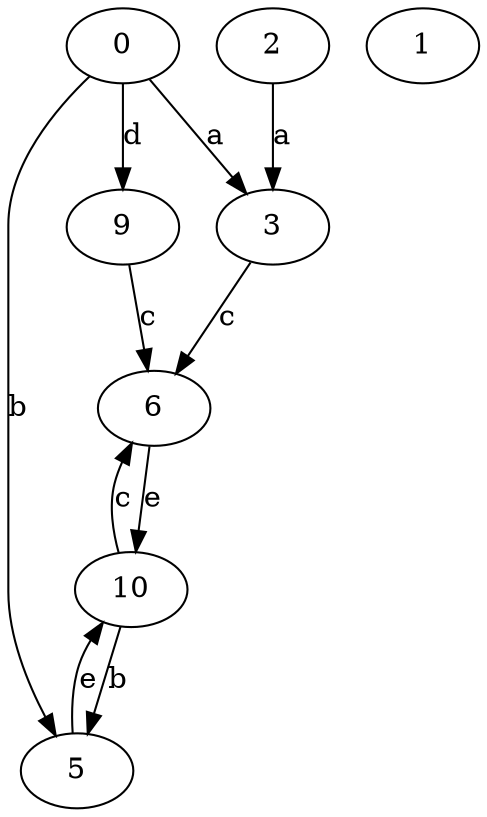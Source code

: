 strict digraph  {
0;
2;
3;
1;
5;
6;
9;
10;
0 -> 3  [label=a];
0 -> 5  [label=b];
0 -> 9  [label=d];
2 -> 3  [label=a];
3 -> 6  [label=c];
5 -> 10  [label=e];
6 -> 10  [label=e];
9 -> 6  [label=c];
10 -> 5  [label=b];
10 -> 6  [label=c];
}
